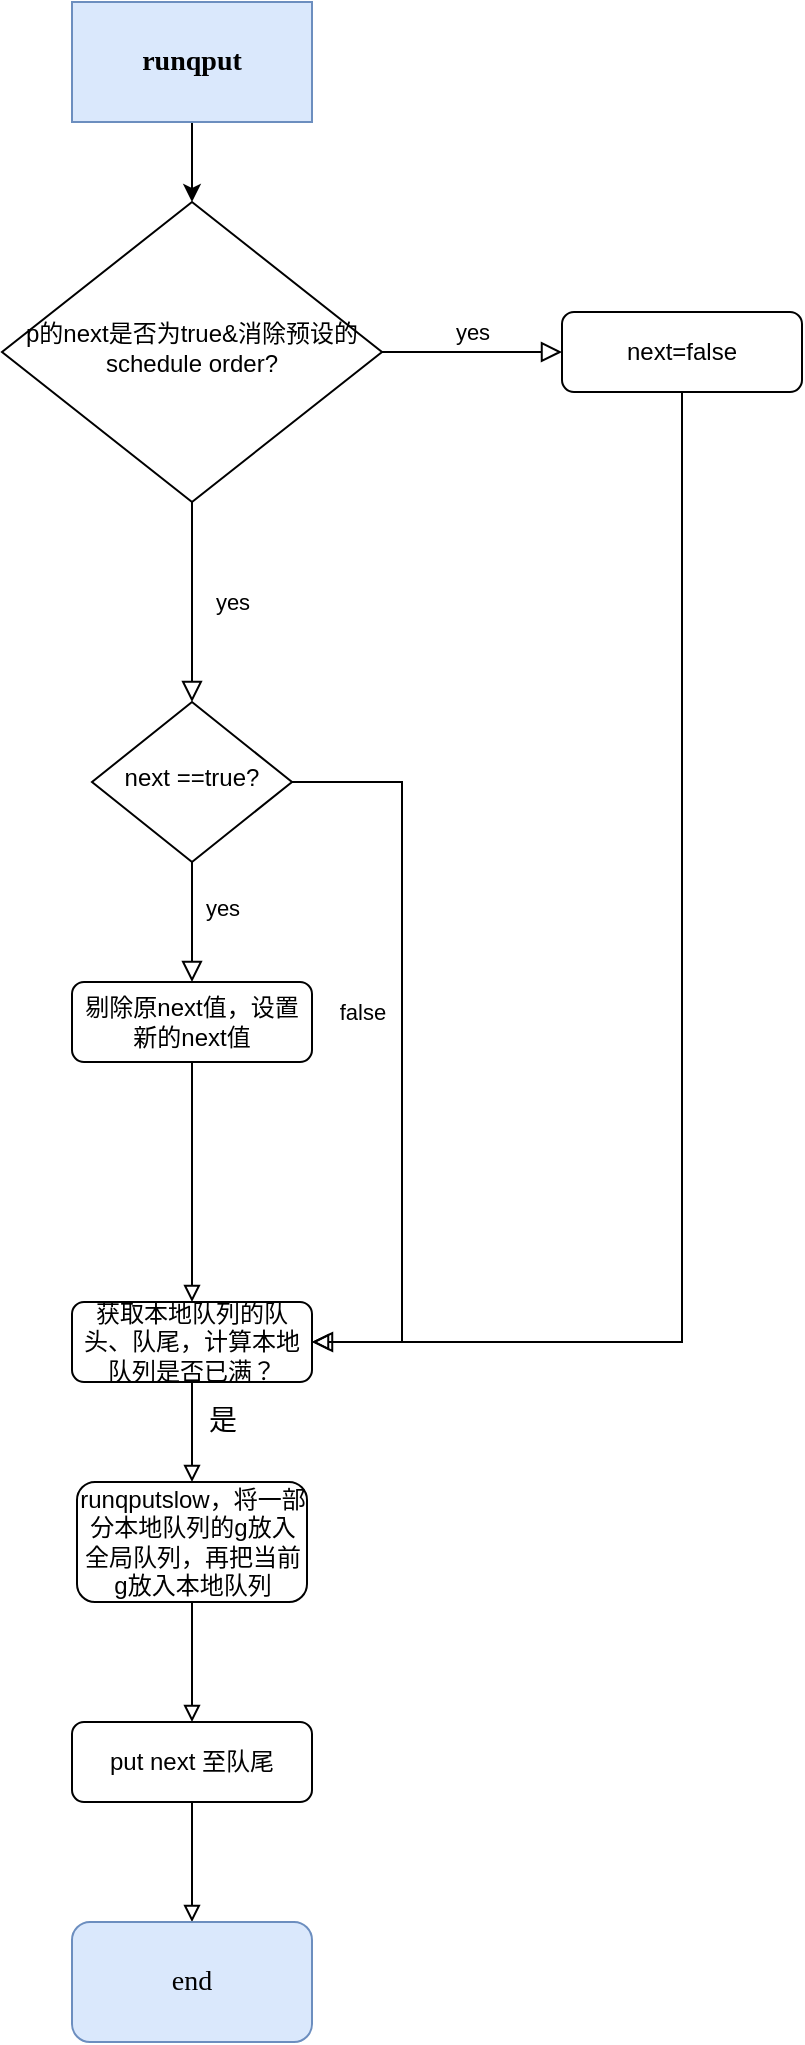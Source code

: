 <mxfile version="17.1.3" type="github">
  <diagram id="C5RBs43oDa-KdzZeNtuy" name="Page-1">
    <mxGraphModel dx="1018" dy="658" grid="1" gridSize="10" guides="1" tooltips="1" connect="1" arrows="1" fold="1" page="1" pageScale="1" pageWidth="827" pageHeight="1169" math="0" shadow="0">
      <root>
        <mxCell id="WIyWlLk6GJQsqaUBKTNV-0" />
        <mxCell id="WIyWlLk6GJQsqaUBKTNV-1" parent="WIyWlLk6GJQsqaUBKTNV-0" />
        <mxCell id="WIyWlLk6GJQsqaUBKTNV-4" value="yes" style="rounded=0;html=1;jettySize=auto;orthogonalLoop=1;fontSize=11;endArrow=block;endFill=0;endSize=8;strokeWidth=1;shadow=0;labelBackgroundColor=none;edgeStyle=orthogonalEdgeStyle;" parent="WIyWlLk6GJQsqaUBKTNV-1" source="WIyWlLk6GJQsqaUBKTNV-6" target="WIyWlLk6GJQsqaUBKTNV-10" edge="1">
          <mxGeometry y="20" relative="1" as="geometry">
            <mxPoint as="offset" />
          </mxGeometry>
        </mxCell>
        <mxCell id="WIyWlLk6GJQsqaUBKTNV-5" value="yes" style="edgeStyle=orthogonalEdgeStyle;rounded=0;html=1;jettySize=auto;orthogonalLoop=1;fontSize=11;endArrow=block;endFill=0;endSize=8;strokeWidth=1;shadow=0;labelBackgroundColor=none;" parent="WIyWlLk6GJQsqaUBKTNV-1" source="WIyWlLk6GJQsqaUBKTNV-6" target="WIyWlLk6GJQsqaUBKTNV-7" edge="1">
          <mxGeometry y="10" relative="1" as="geometry">
            <mxPoint as="offset" />
          </mxGeometry>
        </mxCell>
        <mxCell id="WIyWlLk6GJQsqaUBKTNV-6" value="p的next是否为true&amp;amp;消除预设的schedule order?" style="rhombus;whiteSpace=wrap;html=1;shadow=0;fontFamily=Helvetica;fontSize=12;align=center;strokeWidth=1;spacing=6;spacingTop=-4;" parent="WIyWlLk6GJQsqaUBKTNV-1" vertex="1">
          <mxGeometry x="80" y="200" width="190" height="150" as="geometry" />
        </mxCell>
        <mxCell id="5KGj_hUQ5nmFNYL90MNA-23" style="edgeStyle=orthogonalEdgeStyle;rounded=0;orthogonalLoop=1;jettySize=auto;html=1;exitX=0.5;exitY=1;exitDx=0;exitDy=0;fontFamily=Times New Roman;fontSize=14;startArrow=none;startFill=0;endArrow=block;endFill=0;elbow=vertical;entryX=1;entryY=0.5;entryDx=0;entryDy=0;" edge="1" parent="WIyWlLk6GJQsqaUBKTNV-1" source="WIyWlLk6GJQsqaUBKTNV-7" target="5KGj_hUQ5nmFNYL90MNA-4">
          <mxGeometry relative="1" as="geometry">
            <mxPoint x="330" y="520" as="targetPoint" />
          </mxGeometry>
        </mxCell>
        <mxCell id="WIyWlLk6GJQsqaUBKTNV-7" value="next=false" style="rounded=1;whiteSpace=wrap;html=1;fontSize=12;glass=0;strokeWidth=1;shadow=0;" parent="WIyWlLk6GJQsqaUBKTNV-1" vertex="1">
          <mxGeometry x="360" y="255" width="120" height="40" as="geometry" />
        </mxCell>
        <mxCell id="WIyWlLk6GJQsqaUBKTNV-8" value="yes" style="rounded=0;html=1;jettySize=auto;orthogonalLoop=1;fontSize=11;endArrow=block;endFill=0;endSize=8;strokeWidth=1;shadow=0;labelBackgroundColor=none;edgeStyle=orthogonalEdgeStyle;" parent="WIyWlLk6GJQsqaUBKTNV-1" source="WIyWlLk6GJQsqaUBKTNV-10" target="WIyWlLk6GJQsqaUBKTNV-11" edge="1">
          <mxGeometry x="-0.25" y="15" relative="1" as="geometry">
            <mxPoint as="offset" />
          </mxGeometry>
        </mxCell>
        <mxCell id="WIyWlLk6GJQsqaUBKTNV-9" value="false" style="edgeStyle=orthogonalEdgeStyle;rounded=0;html=1;jettySize=auto;orthogonalLoop=1;fontSize=11;endArrow=block;endFill=0;endSize=8;strokeWidth=1;shadow=0;labelBackgroundColor=none;entryX=1;entryY=0.5;entryDx=0;entryDy=0;" parent="WIyWlLk6GJQsqaUBKTNV-1" source="WIyWlLk6GJQsqaUBKTNV-10" target="5KGj_hUQ5nmFNYL90MNA-4" edge="1">
          <mxGeometry x="-0.109" y="-20" relative="1" as="geometry">
            <mxPoint as="offset" />
            <mxPoint x="300" y="750" as="targetPoint" />
            <Array as="points">
              <mxPoint x="280" y="490" />
              <mxPoint x="280" y="770" />
            </Array>
          </mxGeometry>
        </mxCell>
        <mxCell id="WIyWlLk6GJQsqaUBKTNV-10" value="next ==true?" style="rhombus;whiteSpace=wrap;html=1;shadow=0;fontFamily=Helvetica;fontSize=12;align=center;strokeWidth=1;spacing=6;spacingTop=-4;" parent="WIyWlLk6GJQsqaUBKTNV-1" vertex="1">
          <mxGeometry x="125" y="450" width="100" height="80" as="geometry" />
        </mxCell>
        <mxCell id="5KGj_hUQ5nmFNYL90MNA-5" style="edgeStyle=orthogonalEdgeStyle;rounded=0;orthogonalLoop=1;jettySize=auto;html=1;exitX=0.5;exitY=1;exitDx=0;exitDy=0;entryX=0.5;entryY=0;entryDx=0;entryDy=0;fontFamily=Times New Roman;fontSize=14;endArrow=block;endFill=0;" edge="1" parent="WIyWlLk6GJQsqaUBKTNV-1" source="WIyWlLk6GJQsqaUBKTNV-11" target="5KGj_hUQ5nmFNYL90MNA-4">
          <mxGeometry relative="1" as="geometry" />
        </mxCell>
        <mxCell id="WIyWlLk6GJQsqaUBKTNV-11" value="剔除原next值，设置新的next值" style="rounded=1;whiteSpace=wrap;html=1;fontSize=12;glass=0;strokeWidth=1;shadow=0;" parent="WIyWlLk6GJQsqaUBKTNV-1" vertex="1">
          <mxGeometry x="115" y="590" width="120" height="40" as="geometry" />
        </mxCell>
        <mxCell id="5KGj_hUQ5nmFNYL90MNA-1" style="edgeStyle=orthogonalEdgeStyle;rounded=0;orthogonalLoop=1;jettySize=auto;html=1;exitX=0.5;exitY=1;exitDx=0;exitDy=0;entryX=0.5;entryY=0;entryDx=0;entryDy=0;" edge="1" parent="WIyWlLk6GJQsqaUBKTNV-1" source="5KGj_hUQ5nmFNYL90MNA-0" target="WIyWlLk6GJQsqaUBKTNV-6">
          <mxGeometry relative="1" as="geometry">
            <mxPoint x="220" y="195" as="targetPoint" />
          </mxGeometry>
        </mxCell>
        <mxCell id="5KGj_hUQ5nmFNYL90MNA-0" value="&lt;font face=&quot;Times New Roman&quot; style=&quot;font-size: 14px&quot;&gt;&lt;b&gt;runqput&lt;/b&gt;&lt;/font&gt;" style="rounded=0;whiteSpace=wrap;html=1;fillColor=#dae8fc;strokeColor=#6c8ebf;" vertex="1" parent="WIyWlLk6GJQsqaUBKTNV-1">
          <mxGeometry x="115" y="100" width="120" height="60" as="geometry" />
        </mxCell>
        <mxCell id="5KGj_hUQ5nmFNYL90MNA-7" style="edgeStyle=orthogonalEdgeStyle;rounded=0;orthogonalLoop=1;jettySize=auto;html=1;exitX=0.5;exitY=1;exitDx=0;exitDy=0;entryX=0.5;entryY=0;entryDx=0;entryDy=0;fontFamily=Times New Roman;fontSize=14;endArrow=block;endFill=0;" edge="1" parent="WIyWlLk6GJQsqaUBKTNV-1" source="5KGj_hUQ5nmFNYL90MNA-4" target="5KGj_hUQ5nmFNYL90MNA-6">
          <mxGeometry relative="1" as="geometry" />
        </mxCell>
        <mxCell id="5KGj_hUQ5nmFNYL90MNA-4" value="获取本地队列的队头、队尾，计算本地队列是否已满？" style="rounded=1;whiteSpace=wrap;html=1;fontSize=12;glass=0;strokeWidth=1;shadow=0;" vertex="1" parent="WIyWlLk6GJQsqaUBKTNV-1">
          <mxGeometry x="115" y="750" width="120" height="40" as="geometry" />
        </mxCell>
        <mxCell id="5KGj_hUQ5nmFNYL90MNA-26" style="rounded=0;orthogonalLoop=1;jettySize=auto;html=1;exitX=0.5;exitY=1;exitDx=0;exitDy=0;entryX=0.5;entryY=0;entryDx=0;entryDy=0;fontFamily=Times New Roman;fontSize=14;startArrow=none;startFill=0;endArrow=block;endFill=0;elbow=vertical;edgeStyle=orthogonalEdgeStyle;" edge="1" parent="WIyWlLk6GJQsqaUBKTNV-1" source="5KGj_hUQ5nmFNYL90MNA-6" target="5KGj_hUQ5nmFNYL90MNA-11">
          <mxGeometry relative="1" as="geometry" />
        </mxCell>
        <mxCell id="5KGj_hUQ5nmFNYL90MNA-6" value="runqputslow，将一部分本地队列的g放入全局队列，再把当前g放入本地队列" style="rounded=1;whiteSpace=wrap;html=1;fontSize=12;glass=0;strokeWidth=1;shadow=0;" vertex="1" parent="WIyWlLk6GJQsqaUBKTNV-1">
          <mxGeometry x="117.5" y="840" width="115" height="60" as="geometry" />
        </mxCell>
        <mxCell id="5KGj_hUQ5nmFNYL90MNA-10" value="是" style="text;html=1;align=center;verticalAlign=middle;resizable=0;points=[];autosize=1;strokeColor=none;fillColor=none;fontSize=14;fontFamily=Times New Roman;" vertex="1" parent="WIyWlLk6GJQsqaUBKTNV-1">
          <mxGeometry x="175" y="800" width="30" height="20" as="geometry" />
        </mxCell>
        <mxCell id="5KGj_hUQ5nmFNYL90MNA-27" style="edgeStyle=orthogonalEdgeStyle;rounded=0;orthogonalLoop=1;jettySize=auto;html=1;exitX=0.5;exitY=1;exitDx=0;exitDy=0;fontFamily=Times New Roman;fontSize=14;startArrow=none;startFill=0;endArrow=block;endFill=0;elbow=vertical;" edge="1" parent="WIyWlLk6GJQsqaUBKTNV-1" source="5KGj_hUQ5nmFNYL90MNA-11" target="5KGj_hUQ5nmFNYL90MNA-14">
          <mxGeometry relative="1" as="geometry" />
        </mxCell>
        <mxCell id="5KGj_hUQ5nmFNYL90MNA-11" value="put next 至队尾" style="rounded=1;whiteSpace=wrap;html=1;fontSize=12;glass=0;strokeWidth=1;shadow=0;" vertex="1" parent="WIyWlLk6GJQsqaUBKTNV-1">
          <mxGeometry x="115" y="960" width="120" height="40" as="geometry" />
        </mxCell>
        <mxCell id="5KGj_hUQ5nmFNYL90MNA-14" value="end" style="rounded=1;whiteSpace=wrap;html=1;fontFamily=Times New Roman;fontSize=14;fillColor=#dae8fc;strokeColor=#6c8ebf;" vertex="1" parent="WIyWlLk6GJQsqaUBKTNV-1">
          <mxGeometry x="115" y="1060" width="120" height="60" as="geometry" />
        </mxCell>
      </root>
    </mxGraphModel>
  </diagram>
</mxfile>
